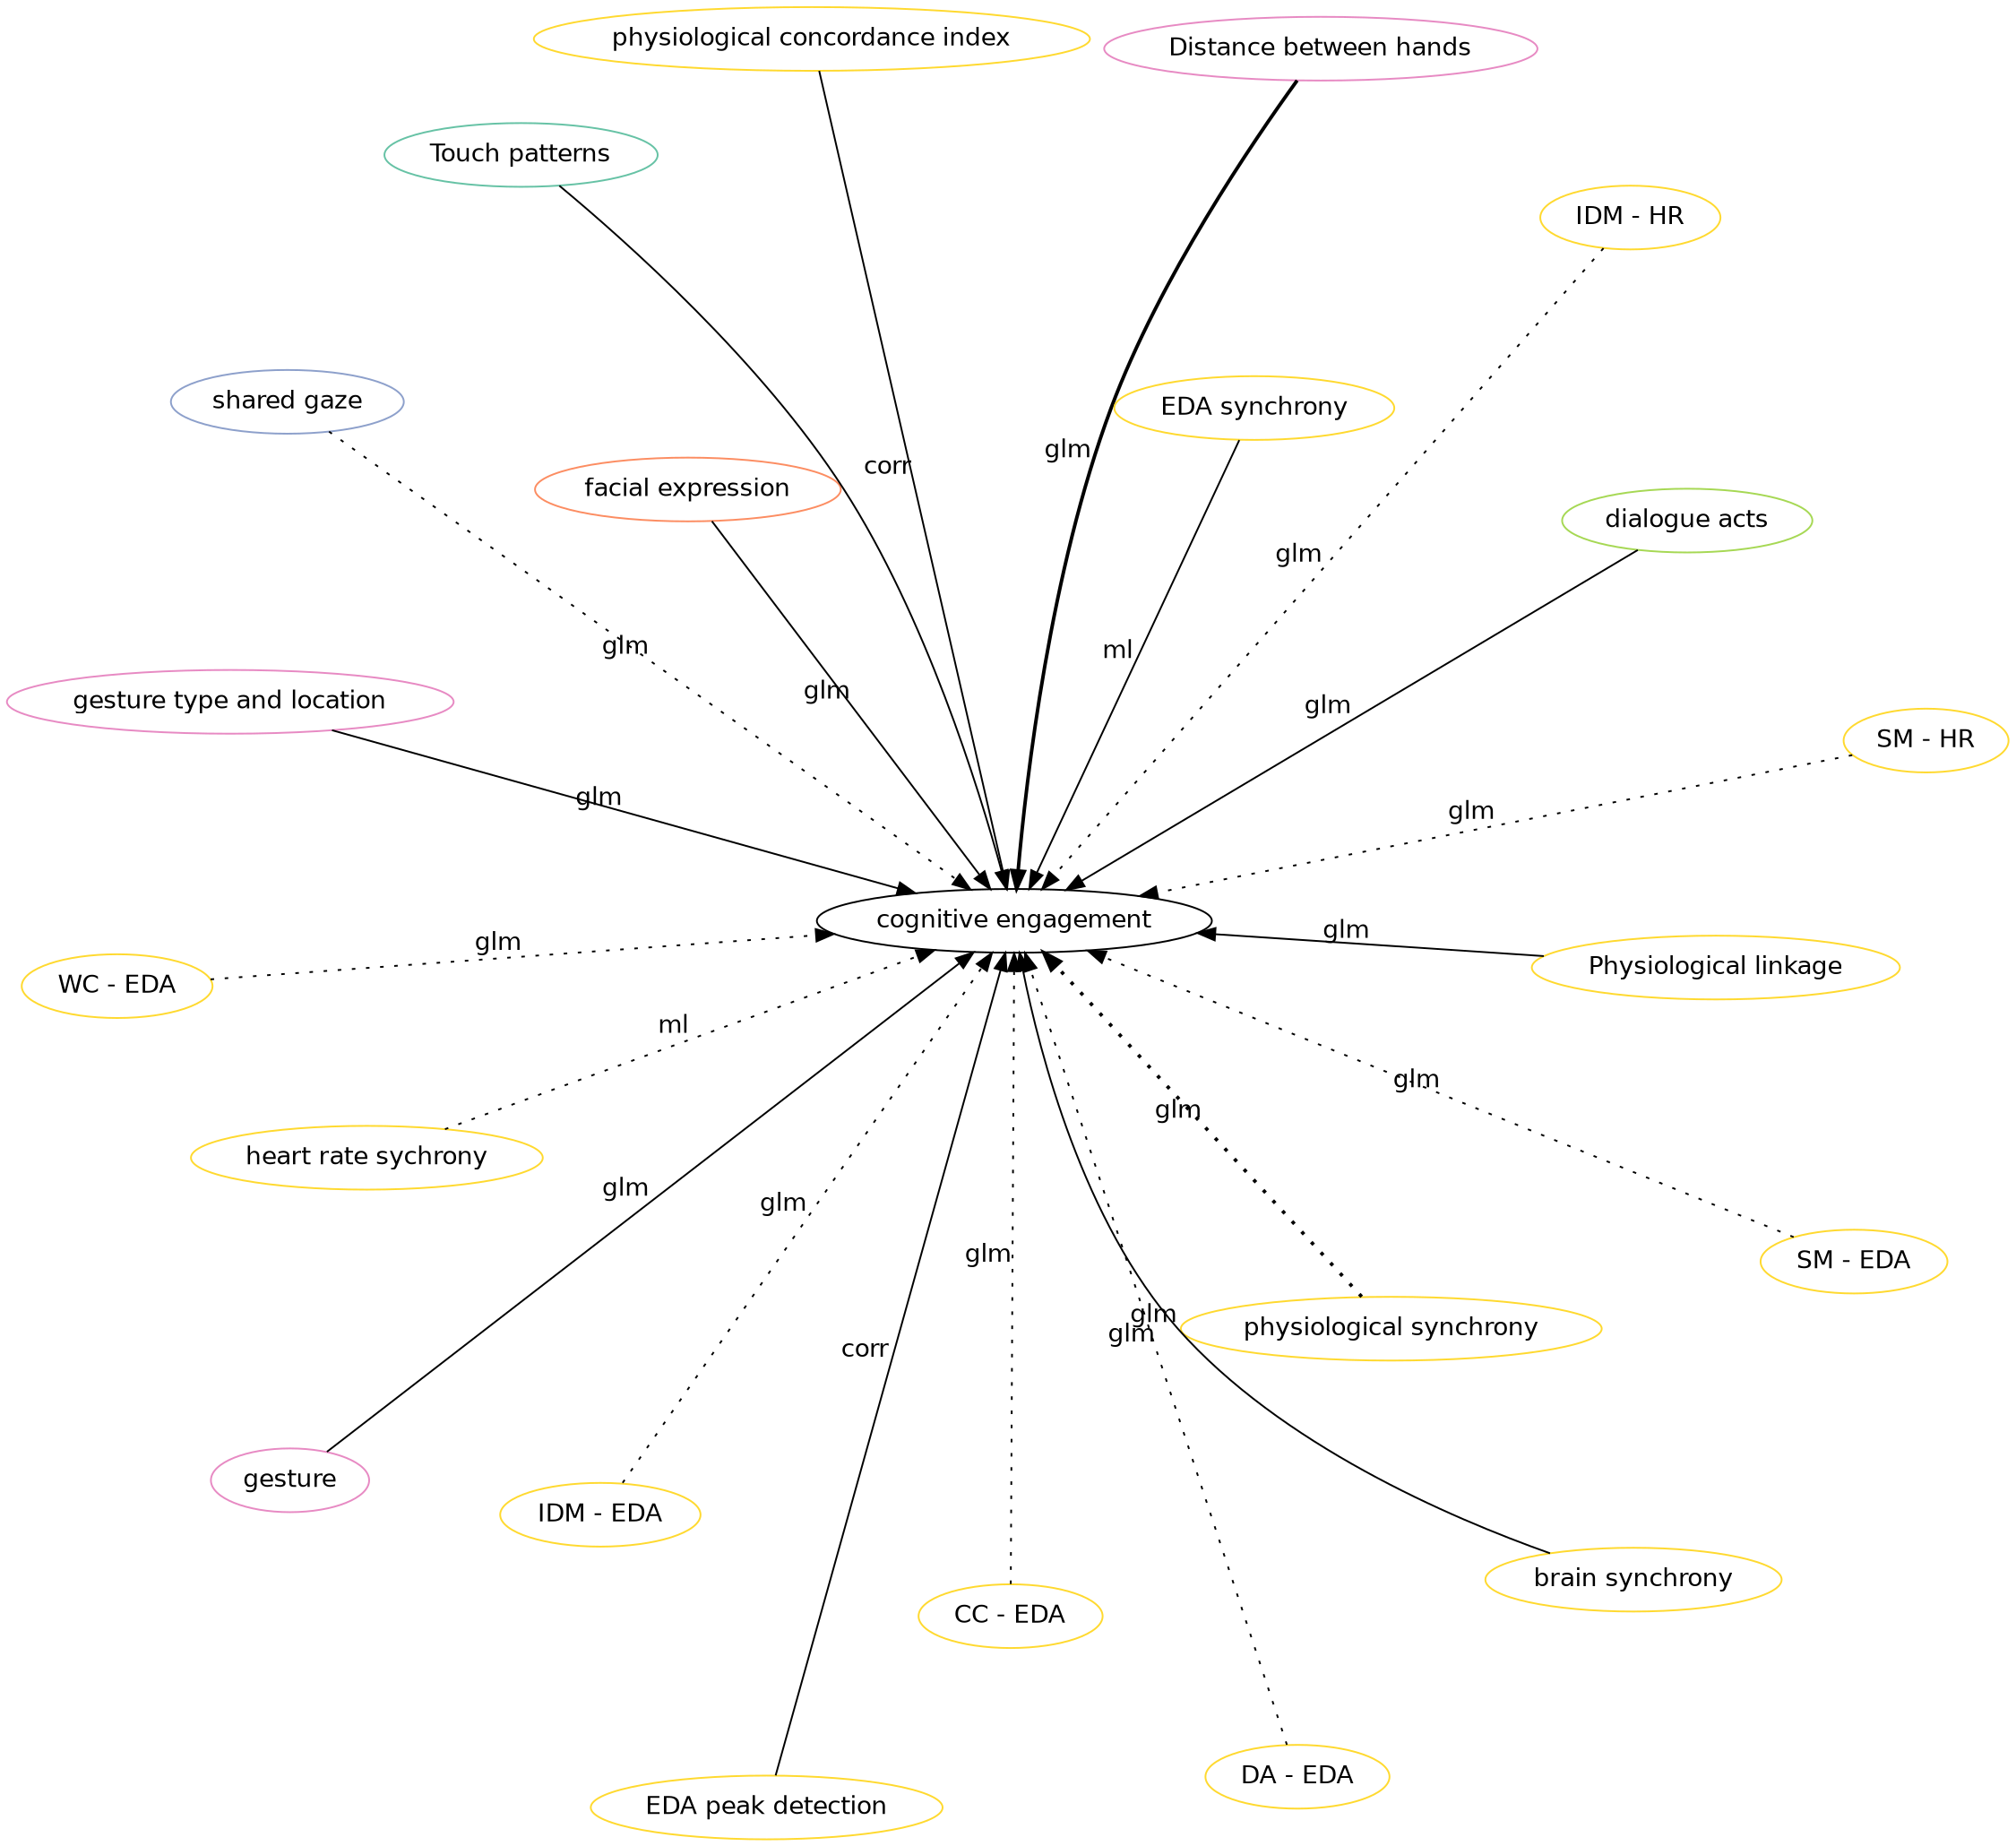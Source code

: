 digraph world {
        size="15,15";
        layout=neato
        graph [fontname = "helvetica"];
        node [fontname = "helvetica", colorscheme=set28];
        edge [fontname = "helvetica", colorscheme=set28];

	"cognitive engagement" [href="index.svg"];
	"Physiological linkage" [href="https://scholar.google.com/scholar?hl=en&q=An%20Interactive%20Table%20for%20Supporting%20Participation%20Balance%20in%20Face-to-Face%20Collaborative%20Learning", color="6"];
	"EDA peak detection" [href="https://scholar.google.com/scholar?hl=en&q=An%20Interactive%20Table%20for%20Supporting%20Participation%20Balance%20in%20Face-to-Face%20Collaborative%20Learning", color="6"];
	"physiological concordance index" [href="https://scholar.google.com/scholar?hl=en&q=An%20Interactive%20Table%20for%20Supporting%20Participation%20Balance%20in%20Face-to-Face%20Collaborative%20Learning", color="6"];
	"dialogue acts" [href="https://scholar.google.com/scholar?hl=en&q=An%20Interactive%20Table%20for%20Supporting%20Participation%20Balance%20in%20Face-to-Face%20Collaborative%20Learning", color="5"];
	"facial expression" [href="https://scholar.google.com/scholar?hl=en&q=An%20Interactive%20Table%20for%20Supporting%20Participation%20Balance%20in%20Face-to-Face%20Collaborative%20Learning", color="2"];
	"gesture" [href="https://scholar.google.com/scholar?hl=en&q=An%20Interactive%20Table%20for%20Supporting%20Participation%20Balance%20in%20Face-to-Face%20Collaborative%20Learning", color="4"];
	"SM - EDA" [href="https://scholar.google.com/scholar?hl=en&q=An%20Interactive%20Table%20for%20Supporting%20Participation%20Balance%20in%20Face-to-Face%20Collaborative%20Learning", color="6"];
	"IDM - EDA" [href="https://scholar.google.com/scholar?hl=en&q=An%20Interactive%20Table%20for%20Supporting%20Participation%20Balance%20in%20Face-to-Face%20Collaborative%20Learning", color="6"];
	"DA - EDA" [href="https://scholar.google.com/scholar?hl=en&q=An%20Interactive%20Table%20for%20Supporting%20Participation%20Balance%20in%20Face-to-Face%20Collaborative%20Learning", color="6"];
	"CC - EDA" [href="https://scholar.google.com/scholar?hl=en&q=An%20Interactive%20Table%20for%20Supporting%20Participation%20Balance%20in%20Face-to-Face%20Collaborative%20Learning", color="6"];
	"WC - EDA" [href="https://scholar.google.com/scholar?hl=en&q=An%20Interactive%20Table%20for%20Supporting%20Participation%20Balance%20in%20Face-to-Face%20Collaborative%20Learning", color="6"];
	"SM - HR" [href="https://scholar.google.com/scholar?hl=en&q=An%20Interactive%20Table%20for%20Supporting%20Participation%20Balance%20in%20Face-to-Face%20Collaborative%20Learning", color="6"];
	"IDM - HR" [href="https://scholar.google.com/scholar?hl=en&q=An%20Interactive%20Table%20for%20Supporting%20Participation%20Balance%20in%20Face-to-Face%20Collaborative%20Learning", color="6"];
	"Distance between hands" [href="https://scholar.google.com/scholar?hl=en&q=An%20Interactive%20Table%20for%20Supporting%20Participation%20Balance%20in%20Face-to-Face%20Collaborative%20Learning", color="4"];
	"physiological synchrony" [href="https://scholar.google.com/scholar?hl=en&q=An%20Interactive%20Table%20for%20Supporting%20Participation%20Balance%20in%20Face-to-Face%20Collaborative%20Learning", color="6"];
	"physiological synchrony" [href="https://scholar.google.com/scholar?hl=en&q=An%20Interactive%20Table%20for%20Supporting%20Participation%20Balance%20in%20Face-to-Face%20Collaborative%20Learning", color="6"];
	"brain synchrony" [href="https://scholar.google.com/scholar?hl=en&q=An%20Interactive%20Table%20for%20Supporting%20Participation%20Balance%20in%20Face-to-Face%20Collaborative%20Learning", color="6"];
	"shared gaze" [href="https://scholar.google.com/scholar?hl=en&q=An%20Interactive%20Table%20for%20Supporting%20Participation%20Balance%20in%20Face-to-Face%20Collaborative%20Learning", color="3"];
	"gesture type and location" [href="https://scholar.google.com/scholar?hl=en&q=An%20Interactive%20Table%20for%20Supporting%20Participation%20Balance%20in%20Face-to-Face%20Collaborative%20Learning", color="4"];
	"Distance between hands" [href="https://scholar.google.com/scholar?hl=en&q=An%20Interactive%20Table%20for%20Supporting%20Participation%20Balance%20in%20Face-to-Face%20Collaborative%20Learning", color="4"];
	"Touch patterns" [href="https://scholar.google.com/scholar?hl=en&q=An%20Interactive%20Table%20for%20Supporting%20Participation%20Balance%20in%20Face-to-Face%20Collaborative%20Learning", color="1"];
	"EDA synchrony" [href="https://scholar.google.com/scholar?hl=en&q=An%20Interactive%20Table%20for%20Supporting%20Participation%20Balance%20in%20Face-to-Face%20Collaborative%20Learning", color="6"];
	"heart rate sychrony" [href="https://scholar.google.com/scholar?hl=en&q=An%20Interactive%20Table%20for%20Supporting%20Participation%20Balance%20in%20Face-to-Face%20Collaborative%20Learning", color="6"];
	"Physiological linkage" -> "cognitive engagement" [label="glm", labeltooltip=1, style="solid", penwidth=1];
	"EDA peak detection" -> "cognitive engagement" [label="corr", labeltooltip=1, style="solid", penwidth=1];
	"physiological concordance index" -> "cognitive engagement" [label="corr", labeltooltip=1, style="solid", penwidth=1];
	"dialogue acts" -> "cognitive engagement" [label="glm", labeltooltip=1, style="solid", penwidth=1];
	"facial expression" -> "cognitive engagement" [label="glm", labeltooltip=1, style="solid", penwidth=1];
	"gesture" -> "cognitive engagement" [label="glm", labeltooltip=1, style="solid", penwidth=1];
	"SM - EDA" -> "cognitive engagement" [label="glm", labeltooltip=1, style="dotted", penwidth=1];
	"IDM - EDA" -> "cognitive engagement" [label="glm", labeltooltip=1, style="dotted", penwidth=1];
	"DA - EDA" -> "cognitive engagement" [label="glm", labeltooltip=1, style="dotted", penwidth=1];
	"CC - EDA" -> "cognitive engagement" [label="glm", labeltooltip=1, style="dotted", penwidth=1];
	"WC - EDA" -> "cognitive engagement" [label="glm", labeltooltip=1, style="dotted", penwidth=1];
	"SM - HR" -> "cognitive engagement" [label="glm", labeltooltip=1, style="dotted", penwidth=1];
	"IDM - HR" -> "cognitive engagement" [label="glm", labeltooltip=1, style="dotted", penwidth=1];
	"Distance between hands" -> "cognitive engagement" [label="glm", labeltooltip=2, style="solid", penwidth=2];
	"physiological synchrony" -> "cognitive engagement" [label="glm", labeltooltip=2, style="dotted", penwidth=2];
	"brain synchrony" -> "cognitive engagement" [label="glm", labeltooltip=1, style="solid", penwidth=1];
	"shared gaze" -> "cognitive engagement" [label="glm", labeltooltip=1, style="dotted", penwidth=1];
	"gesture type and location" -> "cognitive engagement" [label="glm", labeltooltip=1, style="solid", penwidth=1];
	"Touch patterns" -> "cognitive engagement" [label="", labeltooltip=1, style="solid", penwidth=1];
	"EDA synchrony" -> "cognitive engagement" [label="ml", labeltooltip=1, style="solid", penwidth=1];
	"heart rate sychrony" -> "cognitive engagement" [label="ml", labeltooltip=1, style="dotted", penwidth=1];

 overlap=false 
 splines = true; 


}